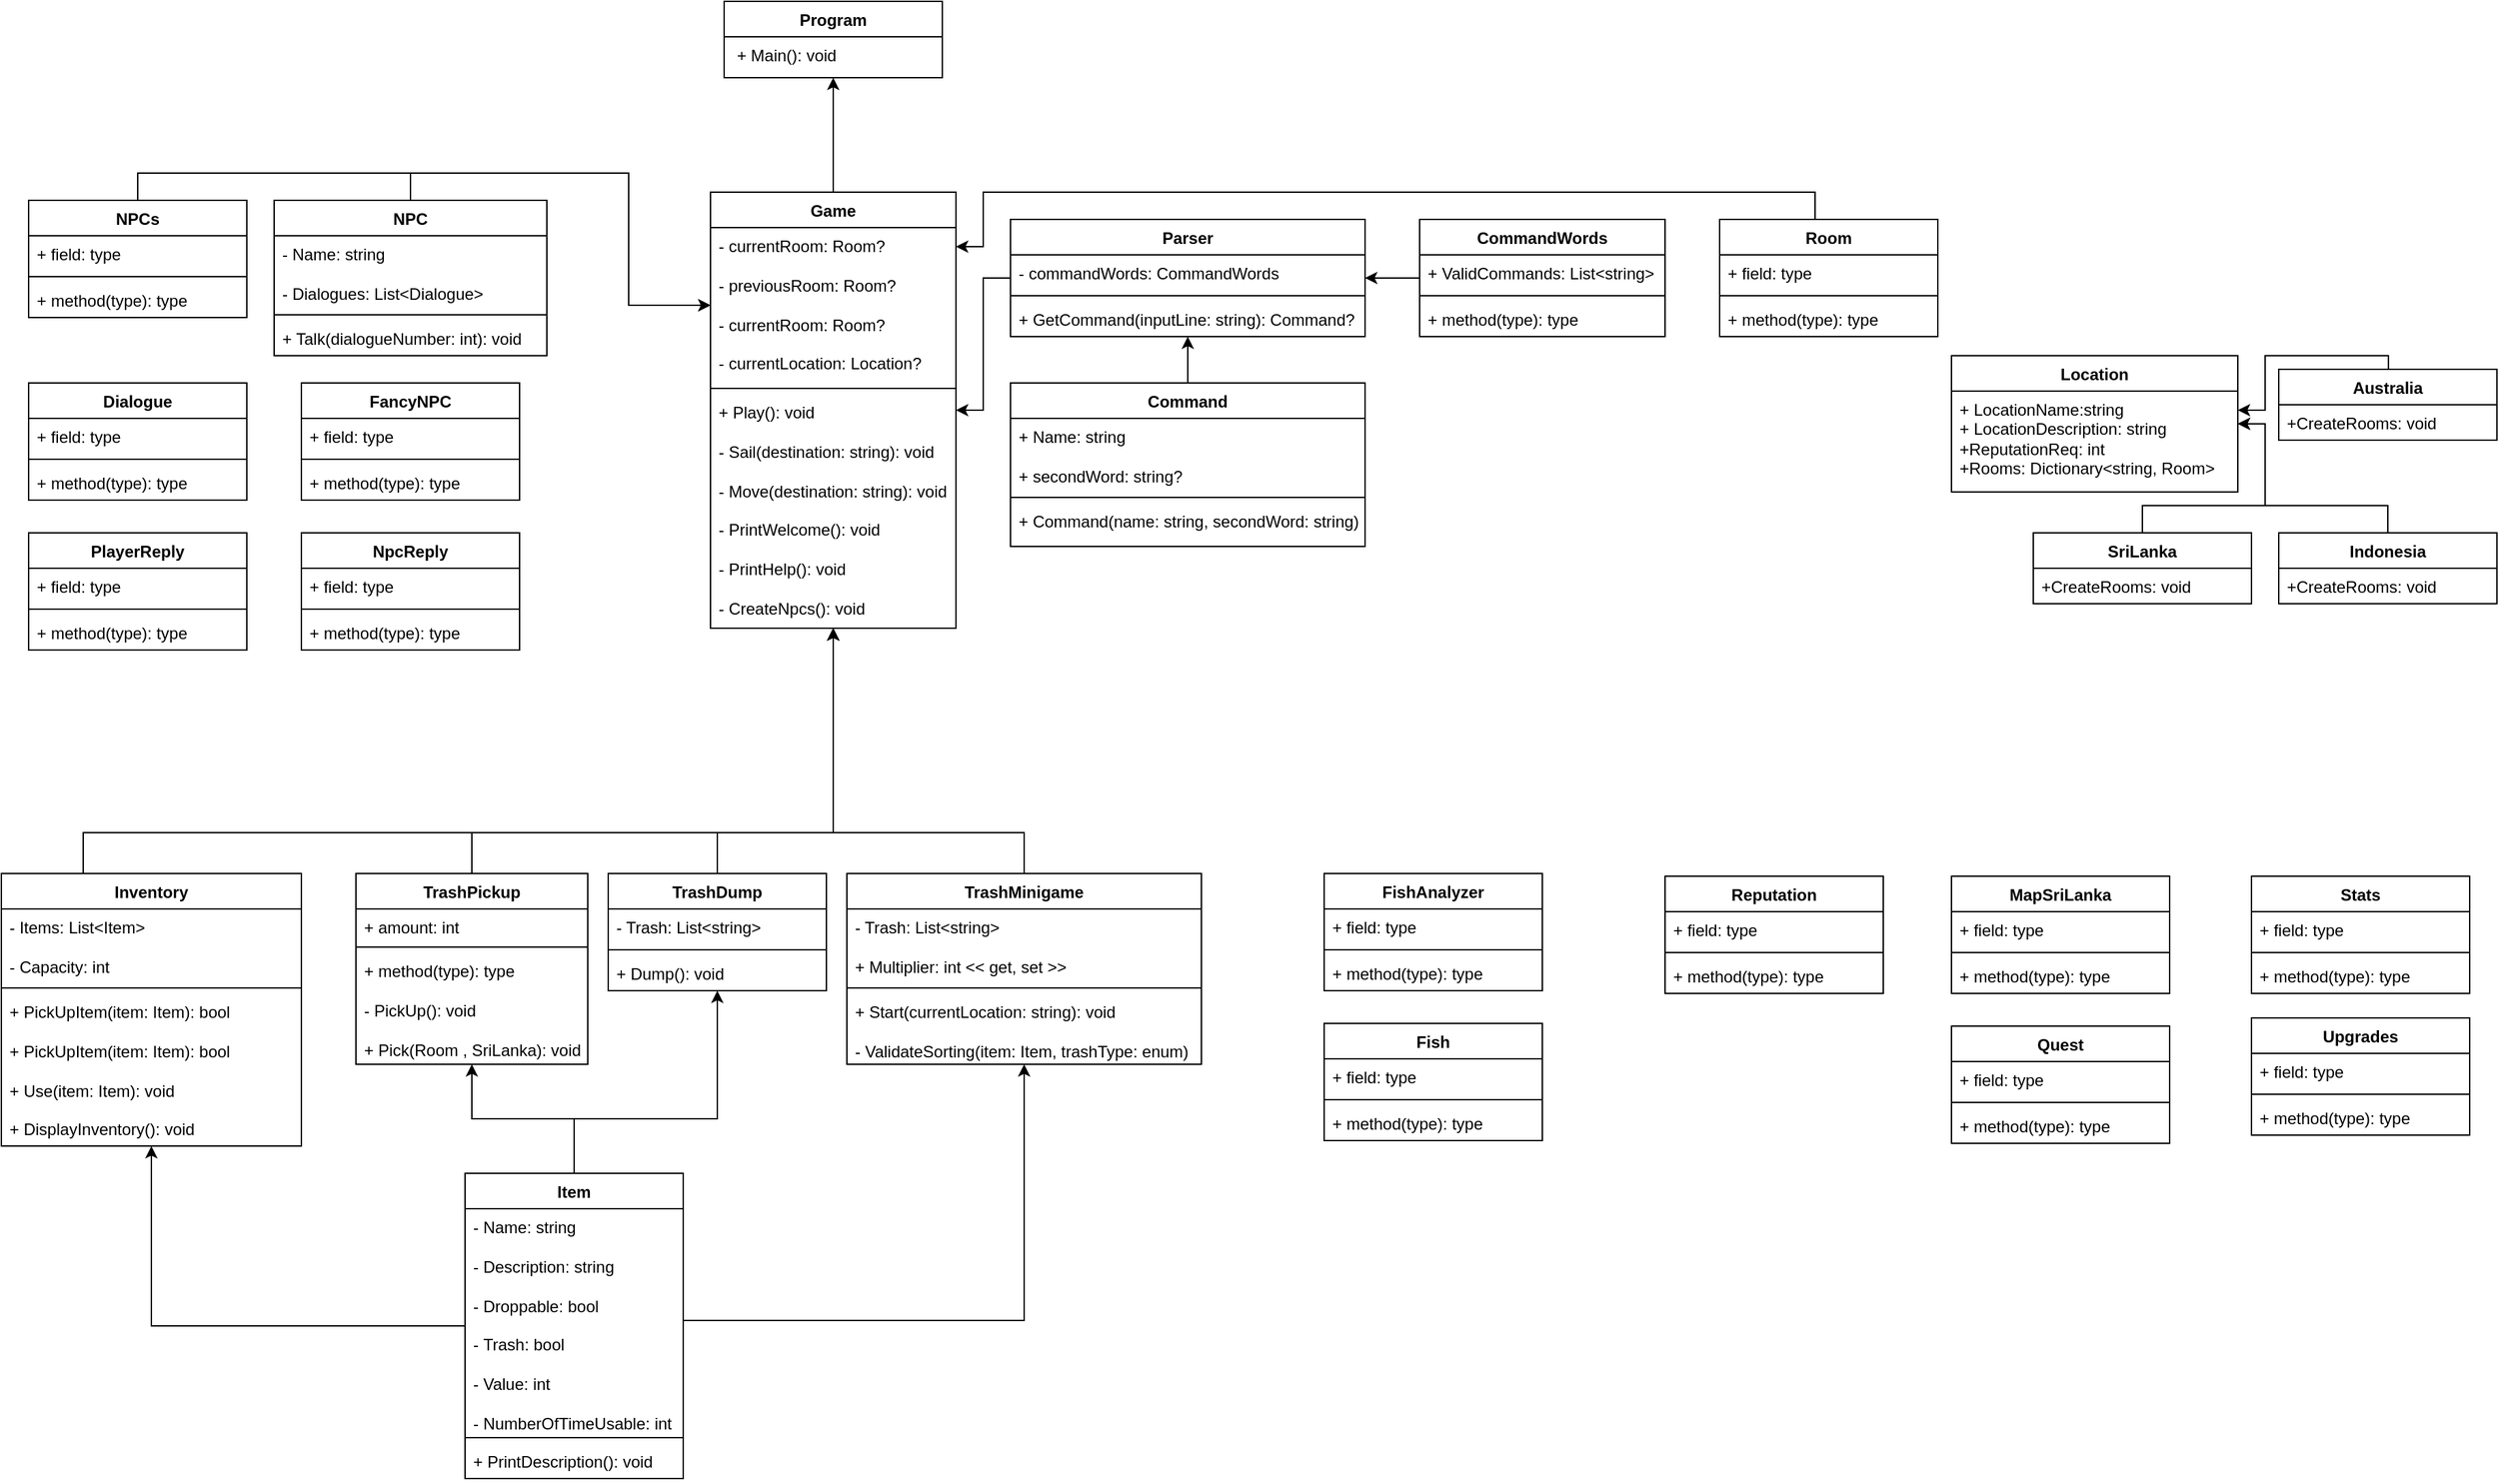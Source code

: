 <mxfile version="25.0.3">
  <diagram name="Page-1" id="HshJEkVW3gEjUvGZFas3">
    <mxGraphModel dx="2058" dy="684" grid="1" gridSize="10" guides="1" tooltips="1" connect="1" arrows="1" fold="1" page="1" pageScale="1" pageWidth="850" pageHeight="1100" math="0" shadow="0">
      <root>
        <mxCell id="0" />
        <mxCell id="1" parent="0" />
        <mxCell id="acAQ6S3nDztvJlJHTMa2-1" value="Program" style="swimlane;fontStyle=1;align=center;verticalAlign=top;childLayout=stackLayout;horizontal=1;startSize=26;horizontalStack=0;resizeParent=1;resizeParentMax=0;resizeLast=0;collapsible=1;marginBottom=0;whiteSpace=wrap;html=1;" parent="1" vertex="1">
          <mxGeometry x="350" y="10" width="160" height="56" as="geometry" />
        </mxCell>
        <mxCell id="acAQ6S3nDztvJlJHTMa2-4" value="&amp;nbsp;+ Main(): void" style="text;strokeColor=none;fillColor=none;align=left;verticalAlign=top;spacingLeft=4;spacingRight=4;overflow=hidden;rotatable=0;points=[[0,0.5],[1,0.5]];portConstraint=eastwest;whiteSpace=wrap;html=1;" parent="acAQ6S3nDztvJlJHTMa2-1" vertex="1">
          <mxGeometry y="26" width="160" height="30" as="geometry" />
        </mxCell>
        <mxCell id="acAQ6S3nDztvJlJHTMa2-167" style="edgeStyle=orthogonalEdgeStyle;rounded=0;orthogonalLoop=1;jettySize=auto;html=1;" parent="1" source="acAQ6S3nDztvJlJHTMa2-5" target="acAQ6S3nDztvJlJHTMa2-1" edge="1">
          <mxGeometry relative="1" as="geometry" />
        </mxCell>
        <mxCell id="acAQ6S3nDztvJlJHTMa2-5" value="Game" style="swimlane;fontStyle=1;align=center;verticalAlign=top;childLayout=stackLayout;horizontal=1;startSize=26;horizontalStack=0;resizeParent=1;resizeParentMax=0;resizeLast=0;collapsible=1;marginBottom=0;whiteSpace=wrap;html=1;" parent="1" vertex="1">
          <mxGeometry x="340" y="150" width="180" height="320" as="geometry" />
        </mxCell>
        <mxCell id="acAQ6S3nDztvJlJHTMa2-6" value="- currentRoom: Room?&lt;div&gt;&lt;br&gt;&lt;div&gt;- previousRoom: Room?&lt;/div&gt;&lt;div&gt;&lt;br&gt;&lt;/div&gt;&lt;div&gt;- currentRoom: Room?&lt;br&gt;&lt;/div&gt;&lt;div&gt;&lt;br&gt;&lt;/div&gt;&lt;div&gt;- currentLocation: Location?&lt;/div&gt;&lt;/div&gt;" style="text;strokeColor=none;fillColor=none;align=left;verticalAlign=top;spacingLeft=4;spacingRight=4;overflow=hidden;rotatable=0;points=[[0,0.5],[1,0.5]];portConstraint=eastwest;whiteSpace=wrap;html=1;" parent="acAQ6S3nDztvJlJHTMa2-5" vertex="1">
          <mxGeometry y="26" width="180" height="114" as="geometry" />
        </mxCell>
        <mxCell id="acAQ6S3nDztvJlJHTMa2-7" value="" style="line;strokeWidth=1;fillColor=none;align=left;verticalAlign=middle;spacingTop=-1;spacingLeft=3;spacingRight=3;rotatable=0;labelPosition=right;points=[];portConstraint=eastwest;strokeColor=inherit;" parent="acAQ6S3nDztvJlJHTMa2-5" vertex="1">
          <mxGeometry y="140" width="180" height="8" as="geometry" />
        </mxCell>
        <mxCell id="acAQ6S3nDztvJlJHTMa2-8" value="&lt;div&gt;+ Play(): void&lt;/div&gt;&lt;div&gt;&lt;br&gt;&lt;/div&gt;&lt;div&gt;- Sail(destination: string): void&lt;/div&gt;&lt;div&gt;&lt;br&gt;&lt;/div&gt;&lt;div&gt;- Move(destination: string): void&lt;/div&gt;&lt;div&gt;&lt;br&gt;&lt;/div&gt;&lt;div&gt;- PrintWelcome(): void&lt;/div&gt;&lt;div&gt;&lt;br&gt;&lt;/div&gt;&lt;div&gt;- PrintHelp(): void&lt;/div&gt;&lt;div&gt;&lt;br&gt;&lt;/div&gt;&lt;div&gt;- CreateNpcs(): void&lt;/div&gt;&lt;div&gt;&lt;br&gt;&lt;/div&gt;" style="text;strokeColor=none;fillColor=none;align=left;verticalAlign=top;spacingLeft=4;spacingRight=4;overflow=hidden;rotatable=0;points=[[0,0.5],[1,0.5]];portConstraint=eastwest;whiteSpace=wrap;html=1;" parent="acAQ6S3nDztvJlJHTMa2-5" vertex="1">
          <mxGeometry y="148" width="180" height="172" as="geometry" />
        </mxCell>
        <mxCell id="acAQ6S3nDztvJlJHTMa2-171" style="edgeStyle=orthogonalEdgeStyle;rounded=0;orthogonalLoop=1;jettySize=auto;html=1;" parent="1" source="acAQ6S3nDztvJlJHTMa2-13" target="acAQ6S3nDztvJlJHTMa2-5" edge="1">
          <mxGeometry relative="1" as="geometry" />
        </mxCell>
        <mxCell id="acAQ6S3nDztvJlJHTMa2-13" value="Parser" style="swimlane;fontStyle=1;align=center;verticalAlign=top;childLayout=stackLayout;horizontal=1;startSize=26;horizontalStack=0;resizeParent=1;resizeParentMax=0;resizeLast=0;collapsible=1;marginBottom=0;whiteSpace=wrap;html=1;" parent="1" vertex="1">
          <mxGeometry x="560" y="170" width="260" height="86" as="geometry" />
        </mxCell>
        <mxCell id="acAQ6S3nDztvJlJHTMa2-14" value="- commandWords: CommandWords" style="text;strokeColor=none;fillColor=none;align=left;verticalAlign=top;spacingLeft=4;spacingRight=4;overflow=hidden;rotatable=0;points=[[0,0.5],[1,0.5]];portConstraint=eastwest;whiteSpace=wrap;html=1;" parent="acAQ6S3nDztvJlJHTMa2-13" vertex="1">
          <mxGeometry y="26" width="260" height="26" as="geometry" />
        </mxCell>
        <mxCell id="acAQ6S3nDztvJlJHTMa2-15" value="" style="line;strokeWidth=1;fillColor=none;align=left;verticalAlign=middle;spacingTop=-1;spacingLeft=3;spacingRight=3;rotatable=0;labelPosition=right;points=[];portConstraint=eastwest;strokeColor=inherit;" parent="acAQ6S3nDztvJlJHTMa2-13" vertex="1">
          <mxGeometry y="52" width="260" height="8" as="geometry" />
        </mxCell>
        <mxCell id="acAQ6S3nDztvJlJHTMa2-16" value="+ GetCommand(inputLine: string): Command?" style="text;strokeColor=none;fillColor=none;align=left;verticalAlign=top;spacingLeft=4;spacingRight=4;overflow=hidden;rotatable=0;points=[[0,0.5],[1,0.5]];portConstraint=eastwest;whiteSpace=wrap;html=1;" parent="acAQ6S3nDztvJlJHTMa2-13" vertex="1">
          <mxGeometry y="60" width="260" height="26" as="geometry" />
        </mxCell>
        <mxCell id="acAQ6S3nDztvJlJHTMa2-172" style="edgeStyle=orthogonalEdgeStyle;rounded=0;orthogonalLoop=1;jettySize=auto;html=1;" parent="1" source="acAQ6S3nDztvJlJHTMa2-17" target="acAQ6S3nDztvJlJHTMa2-13" edge="1">
          <mxGeometry relative="1" as="geometry" />
        </mxCell>
        <mxCell id="acAQ6S3nDztvJlJHTMa2-17" value="Command" style="swimlane;fontStyle=1;align=center;verticalAlign=top;childLayout=stackLayout;horizontal=1;startSize=26;horizontalStack=0;resizeParent=1;resizeParentMax=0;resizeLast=0;collapsible=1;marginBottom=0;whiteSpace=wrap;html=1;" parent="1" vertex="1">
          <mxGeometry x="560" y="290" width="260" height="120" as="geometry" />
        </mxCell>
        <mxCell id="acAQ6S3nDztvJlJHTMa2-18" value="+ Name: string&lt;div&gt;&lt;br&gt;&lt;div&gt;+ secondWord: string?&lt;/div&gt;&lt;/div&gt;" style="text;strokeColor=none;fillColor=none;align=left;verticalAlign=top;spacingLeft=4;spacingRight=4;overflow=hidden;rotatable=0;points=[[0,0.5],[1,0.5]];portConstraint=eastwest;whiteSpace=wrap;html=1;" parent="acAQ6S3nDztvJlJHTMa2-17" vertex="1">
          <mxGeometry y="26" width="260" height="54" as="geometry" />
        </mxCell>
        <mxCell id="acAQ6S3nDztvJlJHTMa2-19" value="" style="line;strokeWidth=1;fillColor=none;align=left;verticalAlign=middle;spacingTop=-1;spacingLeft=3;spacingRight=3;rotatable=0;labelPosition=right;points=[];portConstraint=eastwest;strokeColor=inherit;" parent="acAQ6S3nDztvJlJHTMa2-17" vertex="1">
          <mxGeometry y="80" width="260" height="8" as="geometry" />
        </mxCell>
        <mxCell id="acAQ6S3nDztvJlJHTMa2-20" value="+ Command(name: string, secondWord: string)" style="text;strokeColor=none;fillColor=none;align=left;verticalAlign=top;spacingLeft=4;spacingRight=4;overflow=hidden;rotatable=0;points=[[0,0.5],[1,0.5]];portConstraint=eastwest;whiteSpace=wrap;html=1;" parent="acAQ6S3nDztvJlJHTMa2-17" vertex="1">
          <mxGeometry y="88" width="260" height="32" as="geometry" />
        </mxCell>
        <mxCell id="acAQ6S3nDztvJlJHTMa2-163" style="edgeStyle=orthogonalEdgeStyle;rounded=0;orthogonalLoop=1;jettySize=auto;html=1;exitX=0.5;exitY=0;exitDx=0;exitDy=0;" parent="1" source="acAQ6S3nDztvJlJHTMa2-21" target="acAQ6S3nDztvJlJHTMa2-6" edge="1">
          <mxGeometry relative="1" as="geometry" />
        </mxCell>
        <mxCell id="acAQ6S3nDztvJlJHTMa2-21" value="NPC" style="swimlane;fontStyle=1;align=center;verticalAlign=top;childLayout=stackLayout;horizontal=1;startSize=26;horizontalStack=0;resizeParent=1;resizeParentMax=0;resizeLast=0;collapsible=1;marginBottom=0;whiteSpace=wrap;html=1;" parent="1" vertex="1">
          <mxGeometry x="20" y="156" width="200" height="114" as="geometry" />
        </mxCell>
        <mxCell id="acAQ6S3nDztvJlJHTMa2-22" value="- Name: string&lt;div&gt;&lt;br&gt;&lt;/div&gt;&lt;div&gt;- Dialogues: List&amp;lt;Dialogue&amp;gt;&lt;/div&gt;" style="text;strokeColor=none;fillColor=none;align=left;verticalAlign=top;spacingLeft=4;spacingRight=4;overflow=hidden;rotatable=0;points=[[0,0.5],[1,0.5]];portConstraint=eastwest;whiteSpace=wrap;html=1;" parent="acAQ6S3nDztvJlJHTMa2-21" vertex="1">
          <mxGeometry y="26" width="200" height="54" as="geometry" />
        </mxCell>
        <mxCell id="acAQ6S3nDztvJlJHTMa2-23" value="" style="line;strokeWidth=1;fillColor=none;align=left;verticalAlign=middle;spacingTop=-1;spacingLeft=3;spacingRight=3;rotatable=0;labelPosition=right;points=[];portConstraint=eastwest;strokeColor=inherit;" parent="acAQ6S3nDztvJlJHTMa2-21" vertex="1">
          <mxGeometry y="80" width="200" height="8" as="geometry" />
        </mxCell>
        <mxCell id="acAQ6S3nDztvJlJHTMa2-24" value="+ Talk(dialogueNumber: int): void" style="text;strokeColor=none;fillColor=none;align=left;verticalAlign=top;spacingLeft=4;spacingRight=4;overflow=hidden;rotatable=0;points=[[0,0.5],[1,0.5]];portConstraint=eastwest;whiteSpace=wrap;html=1;" parent="acAQ6S3nDztvJlJHTMa2-21" vertex="1">
          <mxGeometry y="88" width="200" height="26" as="geometry" />
        </mxCell>
        <mxCell id="acAQ6S3nDztvJlJHTMa2-170" style="edgeStyle=orthogonalEdgeStyle;rounded=0;orthogonalLoop=1;jettySize=auto;html=1;" parent="1" source="acAQ6S3nDztvJlJHTMa2-33" target="acAQ6S3nDztvJlJHTMa2-5" edge="1">
          <mxGeometry relative="1" as="geometry">
            <Array as="points">
              <mxPoint x="-120" y="620" />
              <mxPoint x="430" y="620" />
            </Array>
          </mxGeometry>
        </mxCell>
        <mxCell id="acAQ6S3nDztvJlJHTMa2-33" value="Inventory" style="swimlane;fontStyle=1;align=center;verticalAlign=top;childLayout=stackLayout;horizontal=1;startSize=26;horizontalStack=0;resizeParent=1;resizeParentMax=0;resizeLast=0;collapsible=1;marginBottom=0;whiteSpace=wrap;html=1;" parent="1" vertex="1">
          <mxGeometry x="-180" y="650" width="220" height="200" as="geometry" />
        </mxCell>
        <mxCell id="acAQ6S3nDztvJlJHTMa2-34" value="- Items: List&amp;lt;Item&amp;gt;&lt;div&gt;&lt;br&gt;&lt;/div&gt;&lt;div&gt;- Capacity: int&lt;/div&gt;&lt;div&gt;&lt;br&gt;&lt;/div&gt;" style="text;strokeColor=none;fillColor=none;align=left;verticalAlign=top;spacingLeft=4;spacingRight=4;overflow=hidden;rotatable=0;points=[[0,0.5],[1,0.5]];portConstraint=eastwest;whiteSpace=wrap;html=1;" parent="acAQ6S3nDztvJlJHTMa2-33" vertex="1">
          <mxGeometry y="26" width="220" height="54" as="geometry" />
        </mxCell>
        <mxCell id="acAQ6S3nDztvJlJHTMa2-35" value="" style="line;strokeWidth=1;fillColor=none;align=left;verticalAlign=middle;spacingTop=-1;spacingLeft=3;spacingRight=3;rotatable=0;labelPosition=right;points=[];portConstraint=eastwest;strokeColor=inherit;" parent="acAQ6S3nDztvJlJHTMa2-33" vertex="1">
          <mxGeometry y="80" width="220" height="8" as="geometry" />
        </mxCell>
        <mxCell id="acAQ6S3nDztvJlJHTMa2-36" value="&lt;div&gt;+ PickUpItem(item: Item): bool&lt;/div&gt;&lt;div&gt;&lt;br&gt;&lt;/div&gt;&lt;div&gt;+ PickUpItem(item: Item): bool&lt;/div&gt;&lt;div&gt;&lt;br&gt;&lt;/div&gt;&lt;div&gt;&lt;span class=&quot;hljs-operator&quot;&gt;+&lt;/span&gt;&amp;nbsp;Use(item: Item): void&lt;/div&gt;&lt;div&gt;&lt;br&gt;&lt;/div&gt;&lt;div&gt;&lt;span class=&quot;hljs-operator&quot;&gt;+&lt;/span&gt;&amp;nbsp;DisplayInventory(): void&amp;nbsp;&lt;/div&gt;" style="text;strokeColor=none;fillColor=none;align=left;verticalAlign=top;spacingLeft=4;spacingRight=4;overflow=hidden;rotatable=0;points=[[0,0.5],[1,0.5]];portConstraint=eastwest;whiteSpace=wrap;html=1;" parent="acAQ6S3nDztvJlJHTMa2-33" vertex="1">
          <mxGeometry y="88" width="220" height="112" as="geometry" />
        </mxCell>
        <mxCell id="F4LDAdHDtTHoYNamxjhs-8" style="edgeStyle=orthogonalEdgeStyle;rounded=0;orthogonalLoop=1;jettySize=auto;html=1;" edge="1" parent="1" source="acAQ6S3nDztvJlJHTMa2-37" target="acAQ6S3nDztvJlJHTMa2-117">
          <mxGeometry relative="1" as="geometry" />
        </mxCell>
        <mxCell id="F4LDAdHDtTHoYNamxjhs-9" style="edgeStyle=orthogonalEdgeStyle;rounded=0;orthogonalLoop=1;jettySize=auto;html=1;" edge="1" parent="1" source="acAQ6S3nDztvJlJHTMa2-37" target="acAQ6S3nDztvJlJHTMa2-33">
          <mxGeometry relative="1" as="geometry" />
        </mxCell>
        <mxCell id="F4LDAdHDtTHoYNamxjhs-10" style="edgeStyle=orthogonalEdgeStyle;rounded=0;orthogonalLoop=1;jettySize=auto;html=1;" edge="1" parent="1" source="acAQ6S3nDztvJlJHTMa2-37" target="acAQ6S3nDztvJlJHTMa2-121">
          <mxGeometry relative="1" as="geometry">
            <Array as="points">
              <mxPoint x="240" y="830" />
              <mxPoint x="345" y="830" />
            </Array>
          </mxGeometry>
        </mxCell>
        <mxCell id="acAQ6S3nDztvJlJHTMa2-37" value="Item" style="swimlane;fontStyle=1;align=center;verticalAlign=top;childLayout=stackLayout;horizontal=1;startSize=26;horizontalStack=0;resizeParent=1;resizeParentMax=0;resizeLast=0;collapsible=1;marginBottom=0;whiteSpace=wrap;html=1;" parent="1" vertex="1">
          <mxGeometry x="160" y="870" width="160" height="224" as="geometry" />
        </mxCell>
        <mxCell id="acAQ6S3nDztvJlJHTMa2-38" value="&lt;font style=&quot;font-size: 12px;&quot;&gt;&lt;span class=&quot;hljs-operator&quot;&gt;-&lt;/span&gt;&amp;nbsp;Name: string&lt;/font&gt;&lt;div&gt;&lt;br&gt;&lt;div&gt;&lt;div&gt;&lt;font style=&quot;font-size: 12px;&quot;&gt;&lt;span class=&quot;hljs-operator&quot;&gt;-&lt;/span&gt;&amp;nbsp;Description: string&lt;/font&gt;&lt;/div&gt;&lt;div&gt;&lt;font style=&quot;font-size: 12px;&quot;&gt;&lt;br&gt;&lt;/font&gt;&lt;/div&gt;&lt;div&gt;&lt;font style=&quot;font-size: 12px;&quot;&gt;&lt;span class=&quot;hljs-operator&quot;&gt;-&lt;/span&gt;&amp;nbsp;Droppable: bool&lt;/font&gt;&lt;/div&gt;&lt;div&gt;&lt;font style=&quot;font-size: 12px;&quot;&gt;&lt;br&gt;&lt;/font&gt;&lt;/div&gt;&lt;div&gt;&lt;font style=&quot;font-size: 12px;&quot;&gt;&lt;span class=&quot;hljs-operator&quot;&gt;-&lt;/span&gt;&amp;nbsp;Trash: bool&lt;/font&gt;&lt;/div&gt;&lt;div&gt;&lt;font style=&quot;font-size: 12px;&quot;&gt;&lt;br&gt;&lt;/font&gt;&lt;/div&gt;&lt;div&gt;&lt;font style=&quot;font-size: 12px;&quot;&gt;&lt;span class=&quot;hljs-operator&quot;&gt;-&lt;/span&gt;&amp;nbsp;&lt;span class=&quot;hljs-keyword&quot;&gt;Value&lt;/span&gt;:&amp;nbsp;&lt;span class=&quot;hljs-type&quot;&gt;int&lt;/span&gt;&lt;/font&gt;&lt;/div&gt;&lt;div&gt;&lt;font style=&quot;font-size: 12px;&quot;&gt;&lt;span class=&quot;hljs-type&quot;&gt;&lt;br&gt;&lt;/span&gt;&lt;/font&gt;&lt;/div&gt;&lt;div&gt;&lt;span class=&quot;hljs-type&quot;&gt;&lt;font style=&quot;font-size: 12px;&quot;&gt;&lt;span class=&quot;hljs-operator&quot;&gt;-&lt;/span&gt;&amp;nbsp;NumberOfTimeUsable:&amp;nbsp;&lt;span class=&quot;hljs-type&quot;&gt;int&lt;/span&gt;&lt;/font&gt;&lt;/span&gt;&lt;/div&gt;&lt;/div&gt;&lt;/div&gt;" style="text;strokeColor=none;fillColor=none;align=left;verticalAlign=top;spacingLeft=4;spacingRight=4;overflow=hidden;rotatable=0;points=[[0,0.5],[1,0.5]];portConstraint=eastwest;whiteSpace=wrap;html=1;" parent="acAQ6S3nDztvJlJHTMa2-37" vertex="1">
          <mxGeometry y="26" width="160" height="164" as="geometry" />
        </mxCell>
        <mxCell id="acAQ6S3nDztvJlJHTMa2-39" value="" style="line;strokeWidth=1;fillColor=none;align=left;verticalAlign=middle;spacingTop=-1;spacingLeft=3;spacingRight=3;rotatable=0;labelPosition=right;points=[];portConstraint=eastwest;strokeColor=inherit;" parent="acAQ6S3nDztvJlJHTMa2-37" vertex="1">
          <mxGeometry y="190" width="160" height="8" as="geometry" />
        </mxCell>
        <mxCell id="acAQ6S3nDztvJlJHTMa2-40" value="+ PrintDescription(): void" style="text;strokeColor=none;fillColor=none;align=left;verticalAlign=top;spacingLeft=4;spacingRight=4;overflow=hidden;rotatable=0;points=[[0,0.5],[1,0.5]];portConstraint=eastwest;whiteSpace=wrap;html=1;" parent="acAQ6S3nDztvJlJHTMa2-37" vertex="1">
          <mxGeometry y="198" width="160" height="26" as="geometry" />
        </mxCell>
        <mxCell id="acAQ6S3nDztvJlJHTMa2-173" style="edgeStyle=orthogonalEdgeStyle;rounded=0;orthogonalLoop=1;jettySize=auto;html=1;" parent="1" source="acAQ6S3nDztvJlJHTMa2-44" target="acAQ6S3nDztvJlJHTMa2-13" edge="1">
          <mxGeometry relative="1" as="geometry" />
        </mxCell>
        <mxCell id="acAQ6S3nDztvJlJHTMa2-44" value="CommandWords" style="swimlane;fontStyle=1;align=center;verticalAlign=top;childLayout=stackLayout;horizontal=1;startSize=26;horizontalStack=0;resizeParent=1;resizeParentMax=0;resizeLast=0;collapsible=1;marginBottom=0;whiteSpace=wrap;html=1;" parent="1" vertex="1">
          <mxGeometry x="860" y="170" width="180" height="86" as="geometry" />
        </mxCell>
        <mxCell id="acAQ6S3nDztvJlJHTMa2-45" value="+ ValidCommands: List&amp;lt;string&amp;gt;" style="text;strokeColor=none;fillColor=none;align=left;verticalAlign=top;spacingLeft=4;spacingRight=4;overflow=hidden;rotatable=0;points=[[0,0.5],[1,0.5]];portConstraint=eastwest;whiteSpace=wrap;html=1;" parent="acAQ6S3nDztvJlJHTMa2-44" vertex="1">
          <mxGeometry y="26" width="180" height="26" as="geometry" />
        </mxCell>
        <mxCell id="acAQ6S3nDztvJlJHTMa2-46" value="" style="line;strokeWidth=1;fillColor=none;align=left;verticalAlign=middle;spacingTop=-1;spacingLeft=3;spacingRight=3;rotatable=0;labelPosition=right;points=[];portConstraint=eastwest;strokeColor=inherit;" parent="acAQ6S3nDztvJlJHTMa2-44" vertex="1">
          <mxGeometry y="52" width="180" height="8" as="geometry" />
        </mxCell>
        <mxCell id="acAQ6S3nDztvJlJHTMa2-47" value="+ method(type): type" style="text;strokeColor=none;fillColor=none;align=left;verticalAlign=top;spacingLeft=4;spacingRight=4;overflow=hidden;rotatable=0;points=[[0,0.5],[1,0.5]];portConstraint=eastwest;whiteSpace=wrap;html=1;" parent="acAQ6S3nDztvJlJHTMa2-44" vertex="1">
          <mxGeometry y="60" width="180" height="26" as="geometry" />
        </mxCell>
        <mxCell id="acAQ6S3nDztvJlJHTMa2-52" value="FancyNPC" style="swimlane;fontStyle=1;align=center;verticalAlign=top;childLayout=stackLayout;horizontal=1;startSize=26;horizontalStack=0;resizeParent=1;resizeParentMax=0;resizeLast=0;collapsible=1;marginBottom=0;whiteSpace=wrap;html=1;" parent="1" vertex="1">
          <mxGeometry x="40" y="290" width="160" height="86" as="geometry" />
        </mxCell>
        <mxCell id="acAQ6S3nDztvJlJHTMa2-53" value="+ field: type" style="text;strokeColor=none;fillColor=none;align=left;verticalAlign=top;spacingLeft=4;spacingRight=4;overflow=hidden;rotatable=0;points=[[0,0.5],[1,0.5]];portConstraint=eastwest;whiteSpace=wrap;html=1;" parent="acAQ6S3nDztvJlJHTMa2-52" vertex="1">
          <mxGeometry y="26" width="160" height="26" as="geometry" />
        </mxCell>
        <mxCell id="acAQ6S3nDztvJlJHTMa2-54" value="" style="line;strokeWidth=1;fillColor=none;align=left;verticalAlign=middle;spacingTop=-1;spacingLeft=3;spacingRight=3;rotatable=0;labelPosition=right;points=[];portConstraint=eastwest;strokeColor=inherit;" parent="acAQ6S3nDztvJlJHTMa2-52" vertex="1">
          <mxGeometry y="52" width="160" height="8" as="geometry" />
        </mxCell>
        <mxCell id="acAQ6S3nDztvJlJHTMa2-55" value="+ method(type): type" style="text;strokeColor=none;fillColor=none;align=left;verticalAlign=top;spacingLeft=4;spacingRight=4;overflow=hidden;rotatable=0;points=[[0,0.5],[1,0.5]];portConstraint=eastwest;whiteSpace=wrap;html=1;" parent="acAQ6S3nDztvJlJHTMa2-52" vertex="1">
          <mxGeometry y="60" width="160" height="26" as="geometry" />
        </mxCell>
        <mxCell id="acAQ6S3nDztvJlJHTMa2-56" value="Dialogue" style="swimlane;fontStyle=1;align=center;verticalAlign=top;childLayout=stackLayout;horizontal=1;startSize=26;horizontalStack=0;resizeParent=1;resizeParentMax=0;resizeLast=0;collapsible=1;marginBottom=0;whiteSpace=wrap;html=1;" parent="1" vertex="1">
          <mxGeometry x="-160" y="290" width="160" height="86" as="geometry">
            <mxRectangle x="-130" y="204" width="90" height="30" as="alternateBounds" />
          </mxGeometry>
        </mxCell>
        <mxCell id="acAQ6S3nDztvJlJHTMa2-57" value="+ field: type" style="text;strokeColor=none;fillColor=none;align=left;verticalAlign=top;spacingLeft=4;spacingRight=4;overflow=hidden;rotatable=0;points=[[0,0.5],[1,0.5]];portConstraint=eastwest;whiteSpace=wrap;html=1;" parent="acAQ6S3nDztvJlJHTMa2-56" vertex="1">
          <mxGeometry y="26" width="160" height="26" as="geometry" />
        </mxCell>
        <mxCell id="acAQ6S3nDztvJlJHTMa2-58" value="" style="line;strokeWidth=1;fillColor=none;align=left;verticalAlign=middle;spacingTop=-1;spacingLeft=3;spacingRight=3;rotatable=0;labelPosition=right;points=[];portConstraint=eastwest;strokeColor=inherit;" parent="acAQ6S3nDztvJlJHTMa2-56" vertex="1">
          <mxGeometry y="52" width="160" height="8" as="geometry" />
        </mxCell>
        <mxCell id="acAQ6S3nDztvJlJHTMa2-59" value="+ method(type): type" style="text;strokeColor=none;fillColor=none;align=left;verticalAlign=top;spacingLeft=4;spacingRight=4;overflow=hidden;rotatable=0;points=[[0,0.5],[1,0.5]];portConstraint=eastwest;whiteSpace=wrap;html=1;" parent="acAQ6S3nDztvJlJHTMa2-56" vertex="1">
          <mxGeometry y="60" width="160" height="26" as="geometry" />
        </mxCell>
        <mxCell id="acAQ6S3nDztvJlJHTMa2-68" value="Reputation" style="swimlane;fontStyle=1;align=center;verticalAlign=top;childLayout=stackLayout;horizontal=1;startSize=26;horizontalStack=0;resizeParent=1;resizeParentMax=0;resizeLast=0;collapsible=1;marginBottom=0;whiteSpace=wrap;html=1;" parent="1" vertex="1">
          <mxGeometry x="1040" y="652" width="160" height="86" as="geometry" />
        </mxCell>
        <mxCell id="acAQ6S3nDztvJlJHTMa2-69" value="+ field: type" style="text;strokeColor=none;fillColor=none;align=left;verticalAlign=top;spacingLeft=4;spacingRight=4;overflow=hidden;rotatable=0;points=[[0,0.5],[1,0.5]];portConstraint=eastwest;whiteSpace=wrap;html=1;" parent="acAQ6S3nDztvJlJHTMa2-68" vertex="1">
          <mxGeometry y="26" width="160" height="26" as="geometry" />
        </mxCell>
        <mxCell id="acAQ6S3nDztvJlJHTMa2-70" value="" style="line;strokeWidth=1;fillColor=none;align=left;verticalAlign=middle;spacingTop=-1;spacingLeft=3;spacingRight=3;rotatable=0;labelPosition=right;points=[];portConstraint=eastwest;strokeColor=inherit;" parent="acAQ6S3nDztvJlJHTMa2-68" vertex="1">
          <mxGeometry y="52" width="160" height="8" as="geometry" />
        </mxCell>
        <mxCell id="acAQ6S3nDztvJlJHTMa2-71" value="+ method(type): type" style="text;strokeColor=none;fillColor=none;align=left;verticalAlign=top;spacingLeft=4;spacingRight=4;overflow=hidden;rotatable=0;points=[[0,0.5],[1,0.5]];portConstraint=eastwest;whiteSpace=wrap;html=1;" parent="acAQ6S3nDztvJlJHTMa2-68" vertex="1">
          <mxGeometry y="60" width="160" height="26" as="geometry" />
        </mxCell>
        <mxCell id="acAQ6S3nDztvJlJHTMa2-72" value="NpcReply" style="swimlane;fontStyle=1;align=center;verticalAlign=top;childLayout=stackLayout;horizontal=1;startSize=26;horizontalStack=0;resizeParent=1;resizeParentMax=0;resizeLast=0;collapsible=1;marginBottom=0;whiteSpace=wrap;html=1;" parent="1" vertex="1">
          <mxGeometry x="40" y="400" width="160" height="86" as="geometry" />
        </mxCell>
        <mxCell id="acAQ6S3nDztvJlJHTMa2-73" value="+ field: type" style="text;strokeColor=none;fillColor=none;align=left;verticalAlign=top;spacingLeft=4;spacingRight=4;overflow=hidden;rotatable=0;points=[[0,0.5],[1,0.5]];portConstraint=eastwest;whiteSpace=wrap;html=1;" parent="acAQ6S3nDztvJlJHTMa2-72" vertex="1">
          <mxGeometry y="26" width="160" height="26" as="geometry" />
        </mxCell>
        <mxCell id="acAQ6S3nDztvJlJHTMa2-74" value="" style="line;strokeWidth=1;fillColor=none;align=left;verticalAlign=middle;spacingTop=-1;spacingLeft=3;spacingRight=3;rotatable=0;labelPosition=right;points=[];portConstraint=eastwest;strokeColor=inherit;" parent="acAQ6S3nDztvJlJHTMa2-72" vertex="1">
          <mxGeometry y="52" width="160" height="8" as="geometry" />
        </mxCell>
        <mxCell id="acAQ6S3nDztvJlJHTMa2-75" value="+ method(type): type" style="text;strokeColor=none;fillColor=none;align=left;verticalAlign=top;spacingLeft=4;spacingRight=4;overflow=hidden;rotatable=0;points=[[0,0.5],[1,0.5]];portConstraint=eastwest;whiteSpace=wrap;html=1;" parent="acAQ6S3nDztvJlJHTMa2-72" vertex="1">
          <mxGeometry y="60" width="160" height="26" as="geometry" />
        </mxCell>
        <mxCell id="acAQ6S3nDztvJlJHTMa2-77" value="PlayerReply" style="swimlane;fontStyle=1;align=center;verticalAlign=top;childLayout=stackLayout;horizontal=1;startSize=26;horizontalStack=0;resizeParent=1;resizeParentMax=0;resizeLast=0;collapsible=1;marginBottom=0;whiteSpace=wrap;html=1;" parent="1" vertex="1">
          <mxGeometry x="-160" y="400" width="160" height="86" as="geometry" />
        </mxCell>
        <mxCell id="acAQ6S3nDztvJlJHTMa2-78" value="+ field: type" style="text;strokeColor=none;fillColor=none;align=left;verticalAlign=top;spacingLeft=4;spacingRight=4;overflow=hidden;rotatable=0;points=[[0,0.5],[1,0.5]];portConstraint=eastwest;whiteSpace=wrap;html=1;" parent="acAQ6S3nDztvJlJHTMa2-77" vertex="1">
          <mxGeometry y="26" width="160" height="26" as="geometry" />
        </mxCell>
        <mxCell id="acAQ6S3nDztvJlJHTMa2-79" value="" style="line;strokeWidth=1;fillColor=none;align=left;verticalAlign=middle;spacingTop=-1;spacingLeft=3;spacingRight=3;rotatable=0;labelPosition=right;points=[];portConstraint=eastwest;strokeColor=inherit;" parent="acAQ6S3nDztvJlJHTMa2-77" vertex="1">
          <mxGeometry y="52" width="160" height="8" as="geometry" />
        </mxCell>
        <mxCell id="acAQ6S3nDztvJlJHTMa2-80" value="+ method(type): type" style="text;strokeColor=none;fillColor=none;align=left;verticalAlign=top;spacingLeft=4;spacingRight=4;overflow=hidden;rotatable=0;points=[[0,0.5],[1,0.5]];portConstraint=eastwest;whiteSpace=wrap;html=1;" parent="acAQ6S3nDztvJlJHTMa2-77" vertex="1">
          <mxGeometry y="60" width="160" height="26" as="geometry" />
        </mxCell>
        <mxCell id="acAQ6S3nDztvJlJHTMa2-81" value="Quest" style="swimlane;fontStyle=1;align=center;verticalAlign=top;childLayout=stackLayout;horizontal=1;startSize=26;horizontalStack=0;resizeParent=1;resizeParentMax=0;resizeLast=0;collapsible=1;marginBottom=0;whiteSpace=wrap;html=1;" parent="1" vertex="1">
          <mxGeometry x="1250" y="762" width="160" height="86" as="geometry" />
        </mxCell>
        <mxCell id="acAQ6S3nDztvJlJHTMa2-82" value="+ field: type" style="text;strokeColor=none;fillColor=none;align=left;verticalAlign=top;spacingLeft=4;spacingRight=4;overflow=hidden;rotatable=0;points=[[0,0.5],[1,0.5]];portConstraint=eastwest;whiteSpace=wrap;html=1;" parent="acAQ6S3nDztvJlJHTMa2-81" vertex="1">
          <mxGeometry y="26" width="160" height="26" as="geometry" />
        </mxCell>
        <mxCell id="acAQ6S3nDztvJlJHTMa2-83" value="" style="line;strokeWidth=1;fillColor=none;align=left;verticalAlign=middle;spacingTop=-1;spacingLeft=3;spacingRight=3;rotatable=0;labelPosition=right;points=[];portConstraint=eastwest;strokeColor=inherit;" parent="acAQ6S3nDztvJlJHTMa2-81" vertex="1">
          <mxGeometry y="52" width="160" height="8" as="geometry" />
        </mxCell>
        <mxCell id="acAQ6S3nDztvJlJHTMa2-84" value="+ method(type): type" style="text;strokeColor=none;fillColor=none;align=left;verticalAlign=top;spacingLeft=4;spacingRight=4;overflow=hidden;rotatable=0;points=[[0,0.5],[1,0.5]];portConstraint=eastwest;whiteSpace=wrap;html=1;" parent="acAQ6S3nDztvJlJHTMa2-81" vertex="1">
          <mxGeometry y="60" width="160" height="26" as="geometry" />
        </mxCell>
        <mxCell id="acAQ6S3nDztvJlJHTMa2-185" style="edgeStyle=orthogonalEdgeStyle;rounded=0;orthogonalLoop=1;jettySize=auto;html=1;" parent="1" source="acAQ6S3nDztvJlJHTMa2-85" target="acAQ6S3nDztvJlJHTMa2-5" edge="1">
          <mxGeometry relative="1" as="geometry">
            <Array as="points">
              <mxPoint x="1150" y="150" />
              <mxPoint x="540" y="150" />
              <mxPoint x="540" y="190" />
            </Array>
          </mxGeometry>
        </mxCell>
        <mxCell id="acAQ6S3nDztvJlJHTMa2-85" value="Room" style="swimlane;fontStyle=1;align=center;verticalAlign=top;childLayout=stackLayout;horizontal=1;startSize=26;horizontalStack=0;resizeParent=1;resizeParentMax=0;resizeLast=0;collapsible=1;marginBottom=0;whiteSpace=wrap;html=1;" parent="1" vertex="1">
          <mxGeometry x="1080" y="170" width="160" height="86" as="geometry" />
        </mxCell>
        <mxCell id="acAQ6S3nDztvJlJHTMa2-86" value="+ field: type" style="text;strokeColor=none;fillColor=none;align=left;verticalAlign=top;spacingLeft=4;spacingRight=4;overflow=hidden;rotatable=0;points=[[0,0.5],[1,0.5]];portConstraint=eastwest;whiteSpace=wrap;html=1;" parent="acAQ6S3nDztvJlJHTMa2-85" vertex="1">
          <mxGeometry y="26" width="160" height="26" as="geometry" />
        </mxCell>
        <mxCell id="acAQ6S3nDztvJlJHTMa2-87" value="" style="line;strokeWidth=1;fillColor=none;align=left;verticalAlign=middle;spacingTop=-1;spacingLeft=3;spacingRight=3;rotatable=0;labelPosition=right;points=[];portConstraint=eastwest;strokeColor=inherit;" parent="acAQ6S3nDztvJlJHTMa2-85" vertex="1">
          <mxGeometry y="52" width="160" height="8" as="geometry" />
        </mxCell>
        <mxCell id="acAQ6S3nDztvJlJHTMa2-88" value="+ method(type): type" style="text;strokeColor=none;fillColor=none;align=left;verticalAlign=top;spacingLeft=4;spacingRight=4;overflow=hidden;rotatable=0;points=[[0,0.5],[1,0.5]];portConstraint=eastwest;whiteSpace=wrap;html=1;" parent="acAQ6S3nDztvJlJHTMa2-85" vertex="1">
          <mxGeometry y="60" width="160" height="26" as="geometry" />
        </mxCell>
        <mxCell id="acAQ6S3nDztvJlJHTMa2-164" style="edgeStyle=orthogonalEdgeStyle;rounded=0;orthogonalLoop=1;jettySize=auto;html=1;exitX=0.5;exitY=0;exitDx=0;exitDy=0;" parent="1" source="acAQ6S3nDztvJlJHTMa2-89" target="acAQ6S3nDztvJlJHTMa2-6" edge="1">
          <mxGeometry relative="1" as="geometry">
            <Array as="points">
              <mxPoint x="-80" y="136" />
              <mxPoint x="280" y="136" />
              <mxPoint x="280" y="233" />
            </Array>
          </mxGeometry>
        </mxCell>
        <mxCell id="acAQ6S3nDztvJlJHTMa2-89" value="NPCs" style="swimlane;fontStyle=1;align=center;verticalAlign=top;childLayout=stackLayout;horizontal=1;startSize=26;horizontalStack=0;resizeParent=1;resizeParentMax=0;resizeLast=0;collapsible=1;marginBottom=0;whiteSpace=wrap;html=1;" parent="1" vertex="1">
          <mxGeometry x="-160" y="156" width="160" height="86" as="geometry" />
        </mxCell>
        <mxCell id="acAQ6S3nDztvJlJHTMa2-90" value="+ field: type" style="text;strokeColor=none;fillColor=none;align=left;verticalAlign=top;spacingLeft=4;spacingRight=4;overflow=hidden;rotatable=0;points=[[0,0.5],[1,0.5]];portConstraint=eastwest;whiteSpace=wrap;html=1;" parent="acAQ6S3nDztvJlJHTMa2-89" vertex="1">
          <mxGeometry y="26" width="160" height="26" as="geometry" />
        </mxCell>
        <mxCell id="acAQ6S3nDztvJlJHTMa2-91" value="" style="line;strokeWidth=1;fillColor=none;align=left;verticalAlign=middle;spacingTop=-1;spacingLeft=3;spacingRight=3;rotatable=0;labelPosition=right;points=[];portConstraint=eastwest;strokeColor=inherit;" parent="acAQ6S3nDztvJlJHTMa2-89" vertex="1">
          <mxGeometry y="52" width="160" height="8" as="geometry" />
        </mxCell>
        <mxCell id="acAQ6S3nDztvJlJHTMa2-92" value="+ method(type): type" style="text;strokeColor=none;fillColor=none;align=left;verticalAlign=top;spacingLeft=4;spacingRight=4;overflow=hidden;rotatable=0;points=[[0,0.5],[1,0.5]];portConstraint=eastwest;whiteSpace=wrap;html=1;" parent="acAQ6S3nDztvJlJHTMa2-89" vertex="1">
          <mxGeometry y="60" width="160" height="26" as="geometry" />
        </mxCell>
        <mxCell id="acAQ6S3nDztvJlJHTMa2-113" value="MapSriLanka" style="swimlane;fontStyle=1;align=center;verticalAlign=top;childLayout=stackLayout;horizontal=1;startSize=26;horizontalStack=0;resizeParent=1;resizeParentMax=0;resizeLast=0;collapsible=1;marginBottom=0;whiteSpace=wrap;html=1;" parent="1" vertex="1">
          <mxGeometry x="1250" y="652" width="160" height="86" as="geometry" />
        </mxCell>
        <mxCell id="acAQ6S3nDztvJlJHTMa2-114" value="+ field: type" style="text;strokeColor=none;fillColor=none;align=left;verticalAlign=top;spacingLeft=4;spacingRight=4;overflow=hidden;rotatable=0;points=[[0,0.5],[1,0.5]];portConstraint=eastwest;whiteSpace=wrap;html=1;" parent="acAQ6S3nDztvJlJHTMa2-113" vertex="1">
          <mxGeometry y="26" width="160" height="26" as="geometry" />
        </mxCell>
        <mxCell id="acAQ6S3nDztvJlJHTMa2-115" value="" style="line;strokeWidth=1;fillColor=none;align=left;verticalAlign=middle;spacingTop=-1;spacingLeft=3;spacingRight=3;rotatable=0;labelPosition=right;points=[];portConstraint=eastwest;strokeColor=inherit;" parent="acAQ6S3nDztvJlJHTMa2-113" vertex="1">
          <mxGeometry y="52" width="160" height="8" as="geometry" />
        </mxCell>
        <mxCell id="acAQ6S3nDztvJlJHTMa2-116" value="+ method(type): type" style="text;strokeColor=none;fillColor=none;align=left;verticalAlign=top;spacingLeft=4;spacingRight=4;overflow=hidden;rotatable=0;points=[[0,0.5],[1,0.5]];portConstraint=eastwest;whiteSpace=wrap;html=1;" parent="acAQ6S3nDztvJlJHTMa2-113" vertex="1">
          <mxGeometry y="60" width="160" height="26" as="geometry" />
        </mxCell>
        <mxCell id="F4LDAdHDtTHoYNamxjhs-5" style="edgeStyle=orthogonalEdgeStyle;rounded=0;orthogonalLoop=1;jettySize=auto;html=1;" edge="1" parent="1" source="acAQ6S3nDztvJlJHTMa2-117" target="acAQ6S3nDztvJlJHTMa2-5">
          <mxGeometry relative="1" as="geometry">
            <Array as="points">
              <mxPoint x="165" y="620" />
              <mxPoint x="430" y="620" />
            </Array>
          </mxGeometry>
        </mxCell>
        <mxCell id="acAQ6S3nDztvJlJHTMa2-117" value="TrashPickup" style="swimlane;fontStyle=1;align=center;verticalAlign=top;childLayout=stackLayout;horizontal=1;startSize=26;horizontalStack=0;resizeParent=1;resizeParentMax=0;resizeLast=0;collapsible=1;marginBottom=0;whiteSpace=wrap;html=1;" parent="1" vertex="1">
          <mxGeometry x="80" y="650" width="170" height="140" as="geometry" />
        </mxCell>
        <mxCell id="acAQ6S3nDztvJlJHTMa2-118" value="&lt;div&gt;+ amount: int&lt;br&gt;&lt;/div&gt;" style="text;strokeColor=none;fillColor=none;align=left;verticalAlign=top;spacingLeft=4;spacingRight=4;overflow=hidden;rotatable=0;points=[[0,0.5],[1,0.5]];portConstraint=eastwest;whiteSpace=wrap;html=1;" parent="acAQ6S3nDztvJlJHTMa2-117" vertex="1">
          <mxGeometry y="26" width="170" height="24" as="geometry" />
        </mxCell>
        <mxCell id="acAQ6S3nDztvJlJHTMa2-119" value="" style="line;strokeWidth=1;fillColor=none;align=left;verticalAlign=middle;spacingTop=-1;spacingLeft=3;spacingRight=3;rotatable=0;labelPosition=right;points=[];portConstraint=eastwest;strokeColor=inherit;" parent="acAQ6S3nDztvJlJHTMa2-117" vertex="1">
          <mxGeometry y="50" width="170" height="8" as="geometry" />
        </mxCell>
        <mxCell id="acAQ6S3nDztvJlJHTMa2-120" value="+ method(type): type&lt;div&gt;&lt;br&gt;&lt;div&gt;- PickUp(): void&lt;/div&gt;&lt;div&gt;&lt;br&gt;&lt;/div&gt;&lt;div&gt;+ Pick(Room , SriLanka): void&lt;/div&gt;&lt;/div&gt;" style="text;strokeColor=none;fillColor=none;align=left;verticalAlign=top;spacingLeft=4;spacingRight=4;overflow=hidden;rotatable=0;points=[[0,0.5],[1,0.5]];portConstraint=eastwest;whiteSpace=wrap;html=1;" parent="acAQ6S3nDztvJlJHTMa2-117" vertex="1">
          <mxGeometry y="58" width="170" height="82" as="geometry" />
        </mxCell>
        <mxCell id="F4LDAdHDtTHoYNamxjhs-6" style="edgeStyle=orthogonalEdgeStyle;rounded=0;orthogonalLoop=1;jettySize=auto;html=1;" edge="1" parent="1" source="acAQ6S3nDztvJlJHTMa2-121" target="acAQ6S3nDztvJlJHTMa2-5">
          <mxGeometry relative="1" as="geometry">
            <Array as="points">
              <mxPoint x="345" y="620" />
              <mxPoint x="430" y="620" />
            </Array>
          </mxGeometry>
        </mxCell>
        <mxCell id="acAQ6S3nDztvJlJHTMa2-121" value="TrashDump" style="swimlane;fontStyle=1;align=center;verticalAlign=top;childLayout=stackLayout;horizontal=1;startSize=26;horizontalStack=0;resizeParent=1;resizeParentMax=0;resizeLast=0;collapsible=1;marginBottom=0;whiteSpace=wrap;html=1;" parent="1" vertex="1">
          <mxGeometry x="265" y="650" width="160" height="86" as="geometry" />
        </mxCell>
        <mxCell id="acAQ6S3nDztvJlJHTMa2-122" value="- Trash: List&amp;lt;string&amp;gt;" style="text;strokeColor=none;fillColor=none;align=left;verticalAlign=top;spacingLeft=4;spacingRight=4;overflow=hidden;rotatable=0;points=[[0,0.5],[1,0.5]];portConstraint=eastwest;whiteSpace=wrap;html=1;" parent="acAQ6S3nDztvJlJHTMa2-121" vertex="1">
          <mxGeometry y="26" width="160" height="26" as="geometry" />
        </mxCell>
        <mxCell id="acAQ6S3nDztvJlJHTMa2-123" value="" style="line;strokeWidth=1;fillColor=none;align=left;verticalAlign=middle;spacingTop=-1;spacingLeft=3;spacingRight=3;rotatable=0;labelPosition=right;points=[];portConstraint=eastwest;strokeColor=inherit;" parent="acAQ6S3nDztvJlJHTMa2-121" vertex="1">
          <mxGeometry y="52" width="160" height="8" as="geometry" />
        </mxCell>
        <mxCell id="acAQ6S3nDztvJlJHTMa2-124" value="+ Dump(): void" style="text;strokeColor=none;fillColor=none;align=left;verticalAlign=top;spacingLeft=4;spacingRight=4;overflow=hidden;rotatable=0;points=[[0,0.5],[1,0.5]];portConstraint=eastwest;whiteSpace=wrap;html=1;" parent="acAQ6S3nDztvJlJHTMa2-121" vertex="1">
          <mxGeometry y="60" width="160" height="26" as="geometry" />
        </mxCell>
        <mxCell id="F4LDAdHDtTHoYNamxjhs-7" style="edgeStyle=orthogonalEdgeStyle;rounded=0;orthogonalLoop=1;jettySize=auto;html=1;" edge="1" parent="1" source="acAQ6S3nDztvJlJHTMa2-125" target="acAQ6S3nDztvJlJHTMa2-5">
          <mxGeometry relative="1" as="geometry">
            <Array as="points">
              <mxPoint x="570" y="620" />
              <mxPoint x="430" y="620" />
            </Array>
          </mxGeometry>
        </mxCell>
        <mxCell id="acAQ6S3nDztvJlJHTMa2-125" value="TrashMinigame" style="swimlane;fontStyle=1;align=center;verticalAlign=top;childLayout=stackLayout;horizontal=1;startSize=26;horizontalStack=0;resizeParent=1;resizeParentMax=0;resizeLast=0;collapsible=1;marginBottom=0;whiteSpace=wrap;html=1;" parent="1" vertex="1">
          <mxGeometry x="440" y="650" width="260" height="140" as="geometry" />
        </mxCell>
        <mxCell id="acAQ6S3nDztvJlJHTMa2-126" value="- Trash: List&amp;lt;string&amp;gt;&lt;div&gt;&lt;br&gt;&lt;/div&gt;&lt;div&gt;+ Multiplier: int &amp;lt;&amp;lt; get, set &amp;gt;&amp;gt;&lt;/div&gt;" style="text;strokeColor=none;fillColor=none;align=left;verticalAlign=top;spacingLeft=4;spacingRight=4;overflow=hidden;rotatable=0;points=[[0,0.5],[1,0.5]];portConstraint=eastwest;whiteSpace=wrap;html=1;" parent="acAQ6S3nDztvJlJHTMa2-125" vertex="1">
          <mxGeometry y="26" width="260" height="54" as="geometry" />
        </mxCell>
        <mxCell id="acAQ6S3nDztvJlJHTMa2-127" value="" style="line;strokeWidth=1;fillColor=none;align=left;verticalAlign=middle;spacingTop=-1;spacingLeft=3;spacingRight=3;rotatable=0;labelPosition=right;points=[];portConstraint=eastwest;strokeColor=inherit;" parent="acAQ6S3nDztvJlJHTMa2-125" vertex="1">
          <mxGeometry y="80" width="260" height="8" as="geometry" />
        </mxCell>
        <mxCell id="acAQ6S3nDztvJlJHTMa2-128" value="+ Start(currentLocation: string): void&lt;div&gt;&lt;br&gt;&lt;/div&gt;&lt;div&gt;- ValidateSorting(item: Item, trashType: enum)&lt;/div&gt;" style="text;strokeColor=none;fillColor=none;align=left;verticalAlign=top;spacingLeft=4;spacingRight=4;overflow=hidden;rotatable=0;points=[[0,0.5],[1,0.5]];portConstraint=eastwest;whiteSpace=wrap;html=1;" parent="acAQ6S3nDztvJlJHTMa2-125" vertex="1">
          <mxGeometry y="88" width="260" height="52" as="geometry" />
        </mxCell>
        <mxCell id="acAQ6S3nDztvJlJHTMa2-129" value="Upgrades" style="swimlane;fontStyle=1;align=center;verticalAlign=top;childLayout=stackLayout;horizontal=1;startSize=26;horizontalStack=0;resizeParent=1;resizeParentMax=0;resizeLast=0;collapsible=1;marginBottom=0;whiteSpace=wrap;html=1;" parent="1" vertex="1">
          <mxGeometry x="1470" y="756" width="160" height="86" as="geometry" />
        </mxCell>
        <mxCell id="acAQ6S3nDztvJlJHTMa2-130" value="+ field: type" style="text;strokeColor=none;fillColor=none;align=left;verticalAlign=top;spacingLeft=4;spacingRight=4;overflow=hidden;rotatable=0;points=[[0,0.5],[1,0.5]];portConstraint=eastwest;whiteSpace=wrap;html=1;" parent="acAQ6S3nDztvJlJHTMa2-129" vertex="1">
          <mxGeometry y="26" width="160" height="26" as="geometry" />
        </mxCell>
        <mxCell id="acAQ6S3nDztvJlJHTMa2-131" value="" style="line;strokeWidth=1;fillColor=none;align=left;verticalAlign=middle;spacingTop=-1;spacingLeft=3;spacingRight=3;rotatable=0;labelPosition=right;points=[];portConstraint=eastwest;strokeColor=inherit;" parent="acAQ6S3nDztvJlJHTMa2-129" vertex="1">
          <mxGeometry y="52" width="160" height="8" as="geometry" />
        </mxCell>
        <mxCell id="acAQ6S3nDztvJlJHTMa2-132" value="+ method(type): type" style="text;strokeColor=none;fillColor=none;align=left;verticalAlign=top;spacingLeft=4;spacingRight=4;overflow=hidden;rotatable=0;points=[[0,0.5],[1,0.5]];portConstraint=eastwest;whiteSpace=wrap;html=1;" parent="acAQ6S3nDztvJlJHTMa2-129" vertex="1">
          <mxGeometry y="60" width="160" height="26" as="geometry" />
        </mxCell>
        <mxCell id="acAQ6S3nDztvJlJHTMa2-133" value="Stats" style="swimlane;fontStyle=1;align=center;verticalAlign=top;childLayout=stackLayout;horizontal=1;startSize=26;horizontalStack=0;resizeParent=1;resizeParentMax=0;resizeLast=0;collapsible=1;marginBottom=0;whiteSpace=wrap;html=1;" parent="1" vertex="1">
          <mxGeometry x="1470" y="652" width="160" height="86" as="geometry" />
        </mxCell>
        <mxCell id="acAQ6S3nDztvJlJHTMa2-134" value="+ field: type" style="text;strokeColor=none;fillColor=none;align=left;verticalAlign=top;spacingLeft=4;spacingRight=4;overflow=hidden;rotatable=0;points=[[0,0.5],[1,0.5]];portConstraint=eastwest;whiteSpace=wrap;html=1;" parent="acAQ6S3nDztvJlJHTMa2-133" vertex="1">
          <mxGeometry y="26" width="160" height="26" as="geometry" />
        </mxCell>
        <mxCell id="acAQ6S3nDztvJlJHTMa2-135" value="" style="line;strokeWidth=1;fillColor=none;align=left;verticalAlign=middle;spacingTop=-1;spacingLeft=3;spacingRight=3;rotatable=0;labelPosition=right;points=[];portConstraint=eastwest;strokeColor=inherit;" parent="acAQ6S3nDztvJlJHTMa2-133" vertex="1">
          <mxGeometry y="52" width="160" height="8" as="geometry" />
        </mxCell>
        <mxCell id="acAQ6S3nDztvJlJHTMa2-136" value="+ method(type): type" style="text;strokeColor=none;fillColor=none;align=left;verticalAlign=top;spacingLeft=4;spacingRight=4;overflow=hidden;rotatable=0;points=[[0,0.5],[1,0.5]];portConstraint=eastwest;whiteSpace=wrap;html=1;" parent="acAQ6S3nDztvJlJHTMa2-133" vertex="1">
          <mxGeometry y="60" width="160" height="26" as="geometry" />
        </mxCell>
        <mxCell id="acAQ6S3nDztvJlJHTMa2-137" value="Location" style="swimlane;fontStyle=1;align=center;verticalAlign=top;childLayout=stackLayout;horizontal=1;startSize=26;horizontalStack=0;resizeParent=1;resizeParentMax=0;resizeLast=0;collapsible=1;marginBottom=0;whiteSpace=wrap;html=1;" parent="1" vertex="1">
          <mxGeometry x="1250" y="270" width="210" height="100" as="geometry" />
        </mxCell>
        <mxCell id="acAQ6S3nDztvJlJHTMa2-138" value="&lt;div&gt;+ LocationName:string&lt;/div&gt;&lt;div&gt;+ LocationDescription: string&lt;br&gt;&lt;/div&gt;&lt;div&gt;+ReputationReq: int&lt;/div&gt;&lt;div&gt;+Rooms: Dictionary&amp;lt;string, Room&amp;gt;&lt;br&gt;&lt;/div&gt;" style="text;strokeColor=none;fillColor=none;align=left;verticalAlign=top;spacingLeft=4;spacingRight=4;overflow=hidden;rotatable=0;points=[[0,0.5],[1,0.5]];portConstraint=eastwest;whiteSpace=wrap;html=1;" parent="acAQ6S3nDztvJlJHTMa2-137" vertex="1">
          <mxGeometry y="26" width="210" height="74" as="geometry" />
        </mxCell>
        <mxCell id="acAQ6S3nDztvJlJHTMa2-139" value="" style="line;strokeWidth=1;fillColor=none;align=left;verticalAlign=middle;spacingTop=-1;spacingLeft=3;spacingRight=3;rotatable=0;labelPosition=right;points=[];portConstraint=eastwest;strokeColor=inherit;" parent="acAQ6S3nDztvJlJHTMa2-137" vertex="1">
          <mxGeometry y="100" width="210" as="geometry" />
        </mxCell>
        <mxCell id="acAQ6S3nDztvJlJHTMa2-181" style="edgeStyle=orthogonalEdgeStyle;rounded=0;orthogonalLoop=1;jettySize=auto;html=1;" parent="1" edge="1">
          <mxGeometry relative="1" as="geometry">
            <Array as="points">
              <mxPoint x="1570" y="270" />
              <mxPoint x="1480" y="270" />
              <mxPoint x="1480" y="310" />
              <mxPoint x="1460" y="310" />
            </Array>
            <mxPoint x="1570.42" y="280" as="sourcePoint" />
            <mxPoint x="1460" y="310" as="targetPoint" />
          </mxGeometry>
        </mxCell>
        <mxCell id="acAQ6S3nDztvJlJHTMa2-145" value="Australia" style="swimlane;fontStyle=1;align=center;verticalAlign=top;childLayout=stackLayout;horizontal=1;startSize=26;horizontalStack=0;resizeParent=1;resizeParentMax=0;resizeLast=0;collapsible=1;marginBottom=0;whiteSpace=wrap;html=1;" parent="1" vertex="1">
          <mxGeometry x="1490" y="280" width="160" height="52" as="geometry" />
        </mxCell>
        <mxCell id="acAQ6S3nDztvJlJHTMa2-148" value="+CreateRooms: void" style="text;strokeColor=none;fillColor=none;align=left;verticalAlign=top;spacingLeft=4;spacingRight=4;overflow=hidden;rotatable=0;points=[[0,0.5],[1,0.5]];portConstraint=eastwest;whiteSpace=wrap;html=1;" parent="acAQ6S3nDztvJlJHTMa2-145" vertex="1">
          <mxGeometry y="26" width="160" height="26" as="geometry" />
        </mxCell>
        <mxCell id="acAQ6S3nDztvJlJHTMa2-184" style="edgeStyle=orthogonalEdgeStyle;rounded=0;orthogonalLoop=1;jettySize=auto;html=1;" parent="1" source="acAQ6S3nDztvJlJHTMa2-149" target="acAQ6S3nDztvJlJHTMa2-137" edge="1">
          <mxGeometry relative="1" as="geometry">
            <Array as="points">
              <mxPoint x="1570" y="380" />
              <mxPoint x="1480" y="380" />
            </Array>
          </mxGeometry>
        </mxCell>
        <mxCell id="acAQ6S3nDztvJlJHTMa2-149" value="Indonesia" style="swimlane;fontStyle=1;align=center;verticalAlign=top;childLayout=stackLayout;horizontal=1;startSize=26;horizontalStack=0;resizeParent=1;resizeParentMax=0;resizeLast=0;collapsible=1;marginBottom=0;whiteSpace=wrap;html=1;" parent="1" vertex="1">
          <mxGeometry x="1490" y="400" width="160" height="52" as="geometry" />
        </mxCell>
        <mxCell id="acAQ6S3nDztvJlJHTMa2-152" value="+CreateRooms: void" style="text;strokeColor=none;fillColor=none;align=left;verticalAlign=top;spacingLeft=4;spacingRight=4;overflow=hidden;rotatable=0;points=[[0,0.5],[1,0.5]];portConstraint=eastwest;whiteSpace=wrap;html=1;" parent="acAQ6S3nDztvJlJHTMa2-149" vertex="1">
          <mxGeometry y="26" width="160" height="26" as="geometry" />
        </mxCell>
        <mxCell id="acAQ6S3nDztvJlJHTMa2-183" style="edgeStyle=orthogonalEdgeStyle;rounded=0;orthogonalLoop=1;jettySize=auto;html=1;" parent="1" source="acAQ6S3nDztvJlJHTMa2-153" target="acAQ6S3nDztvJlJHTMa2-137" edge="1">
          <mxGeometry relative="1" as="geometry">
            <Array as="points">
              <mxPoint x="1390" y="380" />
              <mxPoint x="1480" y="380" />
            </Array>
          </mxGeometry>
        </mxCell>
        <mxCell id="acAQ6S3nDztvJlJHTMa2-153" value="SriLanka" style="swimlane;fontStyle=1;align=center;verticalAlign=top;childLayout=stackLayout;horizontal=1;startSize=26;horizontalStack=0;resizeParent=1;resizeParentMax=0;resizeLast=0;collapsible=1;marginBottom=0;whiteSpace=wrap;html=1;" parent="1" vertex="1">
          <mxGeometry x="1310" y="400" width="160" height="52" as="geometry" />
        </mxCell>
        <mxCell id="acAQ6S3nDztvJlJHTMa2-156" value="+CreateRooms: void" style="text;strokeColor=none;fillColor=none;align=left;verticalAlign=top;spacingLeft=4;spacingRight=4;overflow=hidden;rotatable=0;points=[[0,0.5],[1,0.5]];portConstraint=eastwest;whiteSpace=wrap;html=1;" parent="acAQ6S3nDztvJlJHTMa2-153" vertex="1">
          <mxGeometry y="26" width="160" height="26" as="geometry" />
        </mxCell>
        <mxCell id="F4LDAdHDtTHoYNamxjhs-11" style="edgeStyle=orthogonalEdgeStyle;rounded=0;orthogonalLoop=1;jettySize=auto;html=1;" edge="1" parent="1" source="acAQ6S3nDztvJlJHTMa2-38" target="acAQ6S3nDztvJlJHTMa2-125">
          <mxGeometry relative="1" as="geometry" />
        </mxCell>
        <mxCell id="F4LDAdHDtTHoYNamxjhs-12" value="FishAnalyzer" style="swimlane;fontStyle=1;align=center;verticalAlign=top;childLayout=stackLayout;horizontal=1;startSize=26;horizontalStack=0;resizeParent=1;resizeParentMax=0;resizeLast=0;collapsible=1;marginBottom=0;whiteSpace=wrap;html=1;" vertex="1" parent="1">
          <mxGeometry x="790" y="650" width="160" height="86" as="geometry" />
        </mxCell>
        <mxCell id="F4LDAdHDtTHoYNamxjhs-13" value="+ field: type" style="text;strokeColor=none;fillColor=none;align=left;verticalAlign=top;spacingLeft=4;spacingRight=4;overflow=hidden;rotatable=0;points=[[0,0.5],[1,0.5]];portConstraint=eastwest;whiteSpace=wrap;html=1;" vertex="1" parent="F4LDAdHDtTHoYNamxjhs-12">
          <mxGeometry y="26" width="160" height="26" as="geometry" />
        </mxCell>
        <mxCell id="F4LDAdHDtTHoYNamxjhs-14" value="" style="line;strokeWidth=1;fillColor=none;align=left;verticalAlign=middle;spacingTop=-1;spacingLeft=3;spacingRight=3;rotatable=0;labelPosition=right;points=[];portConstraint=eastwest;strokeColor=inherit;" vertex="1" parent="F4LDAdHDtTHoYNamxjhs-12">
          <mxGeometry y="52" width="160" height="8" as="geometry" />
        </mxCell>
        <mxCell id="F4LDAdHDtTHoYNamxjhs-15" value="+ method(type): type" style="text;strokeColor=none;fillColor=none;align=left;verticalAlign=top;spacingLeft=4;spacingRight=4;overflow=hidden;rotatable=0;points=[[0,0.5],[1,0.5]];portConstraint=eastwest;whiteSpace=wrap;html=1;" vertex="1" parent="F4LDAdHDtTHoYNamxjhs-12">
          <mxGeometry y="60" width="160" height="26" as="geometry" />
        </mxCell>
        <mxCell id="F4LDAdHDtTHoYNamxjhs-16" value="Fish" style="swimlane;fontStyle=1;align=center;verticalAlign=top;childLayout=stackLayout;horizontal=1;startSize=26;horizontalStack=0;resizeParent=1;resizeParentMax=0;resizeLast=0;collapsible=1;marginBottom=0;whiteSpace=wrap;html=1;" vertex="1" parent="1">
          <mxGeometry x="790" y="760" width="160" height="86" as="geometry" />
        </mxCell>
        <mxCell id="F4LDAdHDtTHoYNamxjhs-17" value="+ field: type" style="text;strokeColor=none;fillColor=none;align=left;verticalAlign=top;spacingLeft=4;spacingRight=4;overflow=hidden;rotatable=0;points=[[0,0.5],[1,0.5]];portConstraint=eastwest;whiteSpace=wrap;html=1;" vertex="1" parent="F4LDAdHDtTHoYNamxjhs-16">
          <mxGeometry y="26" width="160" height="26" as="geometry" />
        </mxCell>
        <mxCell id="F4LDAdHDtTHoYNamxjhs-18" value="" style="line;strokeWidth=1;fillColor=none;align=left;verticalAlign=middle;spacingTop=-1;spacingLeft=3;spacingRight=3;rotatable=0;labelPosition=right;points=[];portConstraint=eastwest;strokeColor=inherit;" vertex="1" parent="F4LDAdHDtTHoYNamxjhs-16">
          <mxGeometry y="52" width="160" height="8" as="geometry" />
        </mxCell>
        <mxCell id="F4LDAdHDtTHoYNamxjhs-19" value="+ method(type): type" style="text;strokeColor=none;fillColor=none;align=left;verticalAlign=top;spacingLeft=4;spacingRight=4;overflow=hidden;rotatable=0;points=[[0,0.5],[1,0.5]];portConstraint=eastwest;whiteSpace=wrap;html=1;" vertex="1" parent="F4LDAdHDtTHoYNamxjhs-16">
          <mxGeometry y="60" width="160" height="26" as="geometry" />
        </mxCell>
      </root>
    </mxGraphModel>
  </diagram>
</mxfile>
